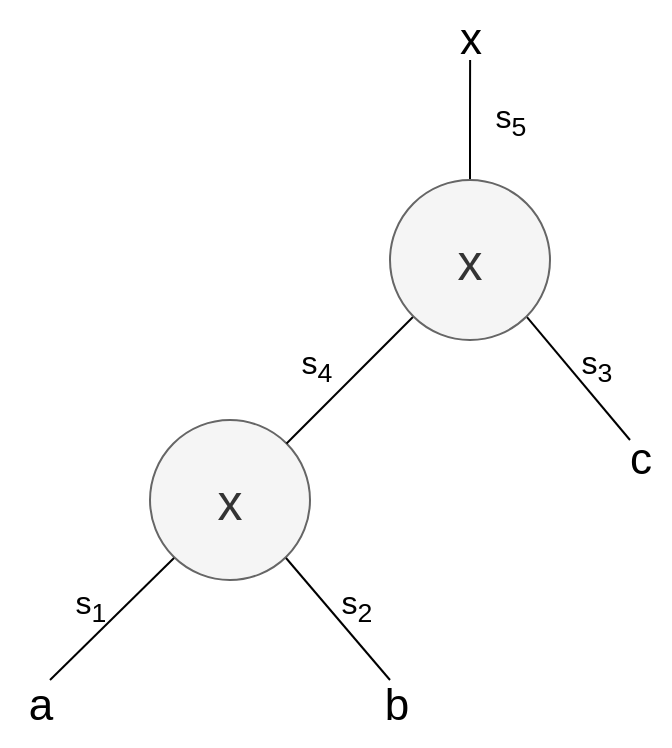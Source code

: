 <mxfile version="21.7.2" type="github">
  <diagram name="Seite-1" id="2Jv2A_SPTJcTWWjUNhSu">
    <mxGraphModel dx="983" dy="639" grid="1" gridSize="10" guides="1" tooltips="1" connect="1" arrows="1" fold="1" page="1" pageScale="1" pageWidth="827" pageHeight="1169" math="0" shadow="0">
      <root>
        <mxCell id="0" />
        <mxCell id="1" parent="0" />
        <mxCell id="mxmNynJWjpl4v9H-GMLr-1" value="&lt;font style=&quot;font-size: 25px;&quot;&gt;x&lt;/font&gt;" style="ellipse;whiteSpace=wrap;html=1;aspect=fixed;fillColor=#f5f5f5;fontColor=#333333;strokeColor=#666666;" vertex="1" parent="1">
          <mxGeometry x="240" y="320" width="80" height="80" as="geometry" />
        </mxCell>
        <mxCell id="mxmNynJWjpl4v9H-GMLr-3" style="rounded=0;orthogonalLoop=1;jettySize=auto;html=1;exitX=0;exitY=1;exitDx=0;exitDy=0;entryX=1;entryY=0;entryDx=0;entryDy=0;startArrow=none;startFill=0;strokeColor=default;endArrow=none;endFill=0;" edge="1" parent="1" source="mxmNynJWjpl4v9H-GMLr-2" target="mxmNynJWjpl4v9H-GMLr-1">
          <mxGeometry relative="1" as="geometry" />
        </mxCell>
        <mxCell id="mxmNynJWjpl4v9H-GMLr-4" style="rounded=0;orthogonalLoop=1;jettySize=auto;html=1;exitX=1;exitY=1;exitDx=0;exitDy=0;endArrow=none;endFill=0;" edge="1" parent="1" source="mxmNynJWjpl4v9H-GMLr-2">
          <mxGeometry relative="1" as="geometry">
            <mxPoint x="480" y="330" as="targetPoint" />
          </mxGeometry>
        </mxCell>
        <mxCell id="mxmNynJWjpl4v9H-GMLr-16" style="edgeStyle=orthogonalEdgeStyle;rounded=0;orthogonalLoop=1;jettySize=auto;html=1;exitX=0.5;exitY=0;exitDx=0;exitDy=0;endArrow=none;endFill=0;" edge="1" parent="1" source="mxmNynJWjpl4v9H-GMLr-2">
          <mxGeometry relative="1" as="geometry">
            <mxPoint x="400.061" y="140" as="targetPoint" />
          </mxGeometry>
        </mxCell>
        <mxCell id="mxmNynJWjpl4v9H-GMLr-2" value="&lt;font style=&quot;font-size: 25px;&quot;&gt;x&lt;/font&gt;" style="ellipse;whiteSpace=wrap;html=1;aspect=fixed;fillColor=#f5f5f5;fontColor=#333333;strokeColor=#666666;" vertex="1" parent="1">
          <mxGeometry x="360" y="200" width="80" height="80" as="geometry" />
        </mxCell>
        <mxCell id="mxmNynJWjpl4v9H-GMLr-6" value="&lt;font style=&quot;font-size: 22px;&quot;&gt;c&lt;/font&gt;" style="text;html=1;align=center;verticalAlign=middle;resizable=0;points=[];autosize=1;strokeColor=none;fillColor=none;" vertex="1" parent="1">
          <mxGeometry x="470" y="320" width="30" height="40" as="geometry" />
        </mxCell>
        <mxCell id="mxmNynJWjpl4v9H-GMLr-7" style="rounded=0;orthogonalLoop=1;jettySize=auto;html=1;exitX=0;exitY=1;exitDx=0;exitDy=0;startArrow=none;startFill=0;strokeColor=default;endArrow=none;endFill=0;" edge="1" parent="1">
          <mxGeometry relative="1" as="geometry">
            <mxPoint x="252" y="389" as="sourcePoint" />
            <mxPoint x="190" y="450" as="targetPoint" />
          </mxGeometry>
        </mxCell>
        <mxCell id="mxmNynJWjpl4v9H-GMLr-8" style="rounded=0;orthogonalLoop=1;jettySize=auto;html=1;exitX=1;exitY=1;exitDx=0;exitDy=0;endArrow=none;endFill=0;" edge="1" parent="1">
          <mxGeometry relative="1" as="geometry">
            <mxPoint x="360" y="450" as="targetPoint" />
            <mxPoint x="308" y="389" as="sourcePoint" />
          </mxGeometry>
        </mxCell>
        <mxCell id="mxmNynJWjpl4v9H-GMLr-9" value="&lt;font style=&quot;font-size: 22px;&quot;&gt;a&lt;/font&gt;" style="text;html=1;align=center;verticalAlign=middle;resizable=0;points=[];autosize=1;strokeColor=none;fillColor=none;" vertex="1" parent="1">
          <mxGeometry x="165" y="443" width="40" height="40" as="geometry" />
        </mxCell>
        <mxCell id="mxmNynJWjpl4v9H-GMLr-10" value="&lt;font style=&quot;font-size: 22px;&quot;&gt;b&lt;/font&gt;" style="text;html=1;align=center;verticalAlign=middle;resizable=0;points=[];autosize=1;strokeColor=none;fillColor=none;" vertex="1" parent="1">
          <mxGeometry x="343" y="443" width="40" height="40" as="geometry" />
        </mxCell>
        <mxCell id="mxmNynJWjpl4v9H-GMLr-11" value="&lt;font style=&quot;font-size: 16px;&quot;&gt;s&lt;sub&gt;1&lt;/sub&gt;&lt;/font&gt;" style="text;html=1;align=center;verticalAlign=middle;resizable=0;points=[];autosize=1;strokeColor=none;fillColor=none;" vertex="1" parent="1">
          <mxGeometry x="190" y="393" width="40" height="40" as="geometry" />
        </mxCell>
        <mxCell id="mxmNynJWjpl4v9H-GMLr-12" value="&lt;font style=&quot;font-size: 16px;&quot;&gt;s&lt;sub&gt;2&lt;/sub&gt;&lt;/font&gt;" style="text;html=1;align=center;verticalAlign=middle;resizable=0;points=[];autosize=1;strokeColor=none;fillColor=none;" vertex="1" parent="1">
          <mxGeometry x="323" y="393" width="40" height="40" as="geometry" />
        </mxCell>
        <mxCell id="mxmNynJWjpl4v9H-GMLr-13" value="&lt;font style=&quot;font-size: 16px;&quot;&gt;s&lt;sub&gt;3&lt;/sub&gt;&lt;/font&gt;" style="text;html=1;align=center;verticalAlign=middle;resizable=0;points=[];autosize=1;strokeColor=none;fillColor=none;" vertex="1" parent="1">
          <mxGeometry x="443" y="273" width="40" height="40" as="geometry" />
        </mxCell>
        <mxCell id="mxmNynJWjpl4v9H-GMLr-14" value="&lt;font style=&quot;font-size: 16px;&quot;&gt;&lt;font style=&quot;font-size: 16px;&quot;&gt;s&lt;/font&gt;&lt;font style=&quot;font-size: 16px;&quot;&gt;&lt;sub style=&quot;&quot;&gt;4&lt;/sub&gt;&lt;/font&gt;&lt;/font&gt;" style="text;html=1;align=center;verticalAlign=middle;resizable=0;points=[];autosize=1;strokeColor=none;fillColor=none;" vertex="1" parent="1">
          <mxGeometry x="303" y="273" width="40" height="40" as="geometry" />
        </mxCell>
        <mxCell id="mxmNynJWjpl4v9H-GMLr-17" value="&lt;font style=&quot;font-size: 16px;&quot;&gt;&lt;font style=&quot;font-size: 16px;&quot;&gt;s&lt;/font&gt;&lt;font style=&quot;font-size: 16px;&quot;&gt;&lt;sub&gt;5&lt;/sub&gt;&lt;/font&gt;&lt;/font&gt;" style="text;html=1;align=center;verticalAlign=middle;resizable=0;points=[];autosize=1;strokeColor=none;fillColor=none;" vertex="1" parent="1">
          <mxGeometry x="400" y="150" width="40" height="40" as="geometry" />
        </mxCell>
        <mxCell id="mxmNynJWjpl4v9H-GMLr-18" value="&lt;font style=&quot;font-size: 22px;&quot;&gt;x&lt;/font&gt;" style="text;html=1;align=center;verticalAlign=middle;resizable=0;points=[];autosize=1;strokeColor=none;fillColor=none;" vertex="1" parent="1">
          <mxGeometry x="385" y="110" width="30" height="40" as="geometry" />
        </mxCell>
      </root>
    </mxGraphModel>
  </diagram>
</mxfile>
